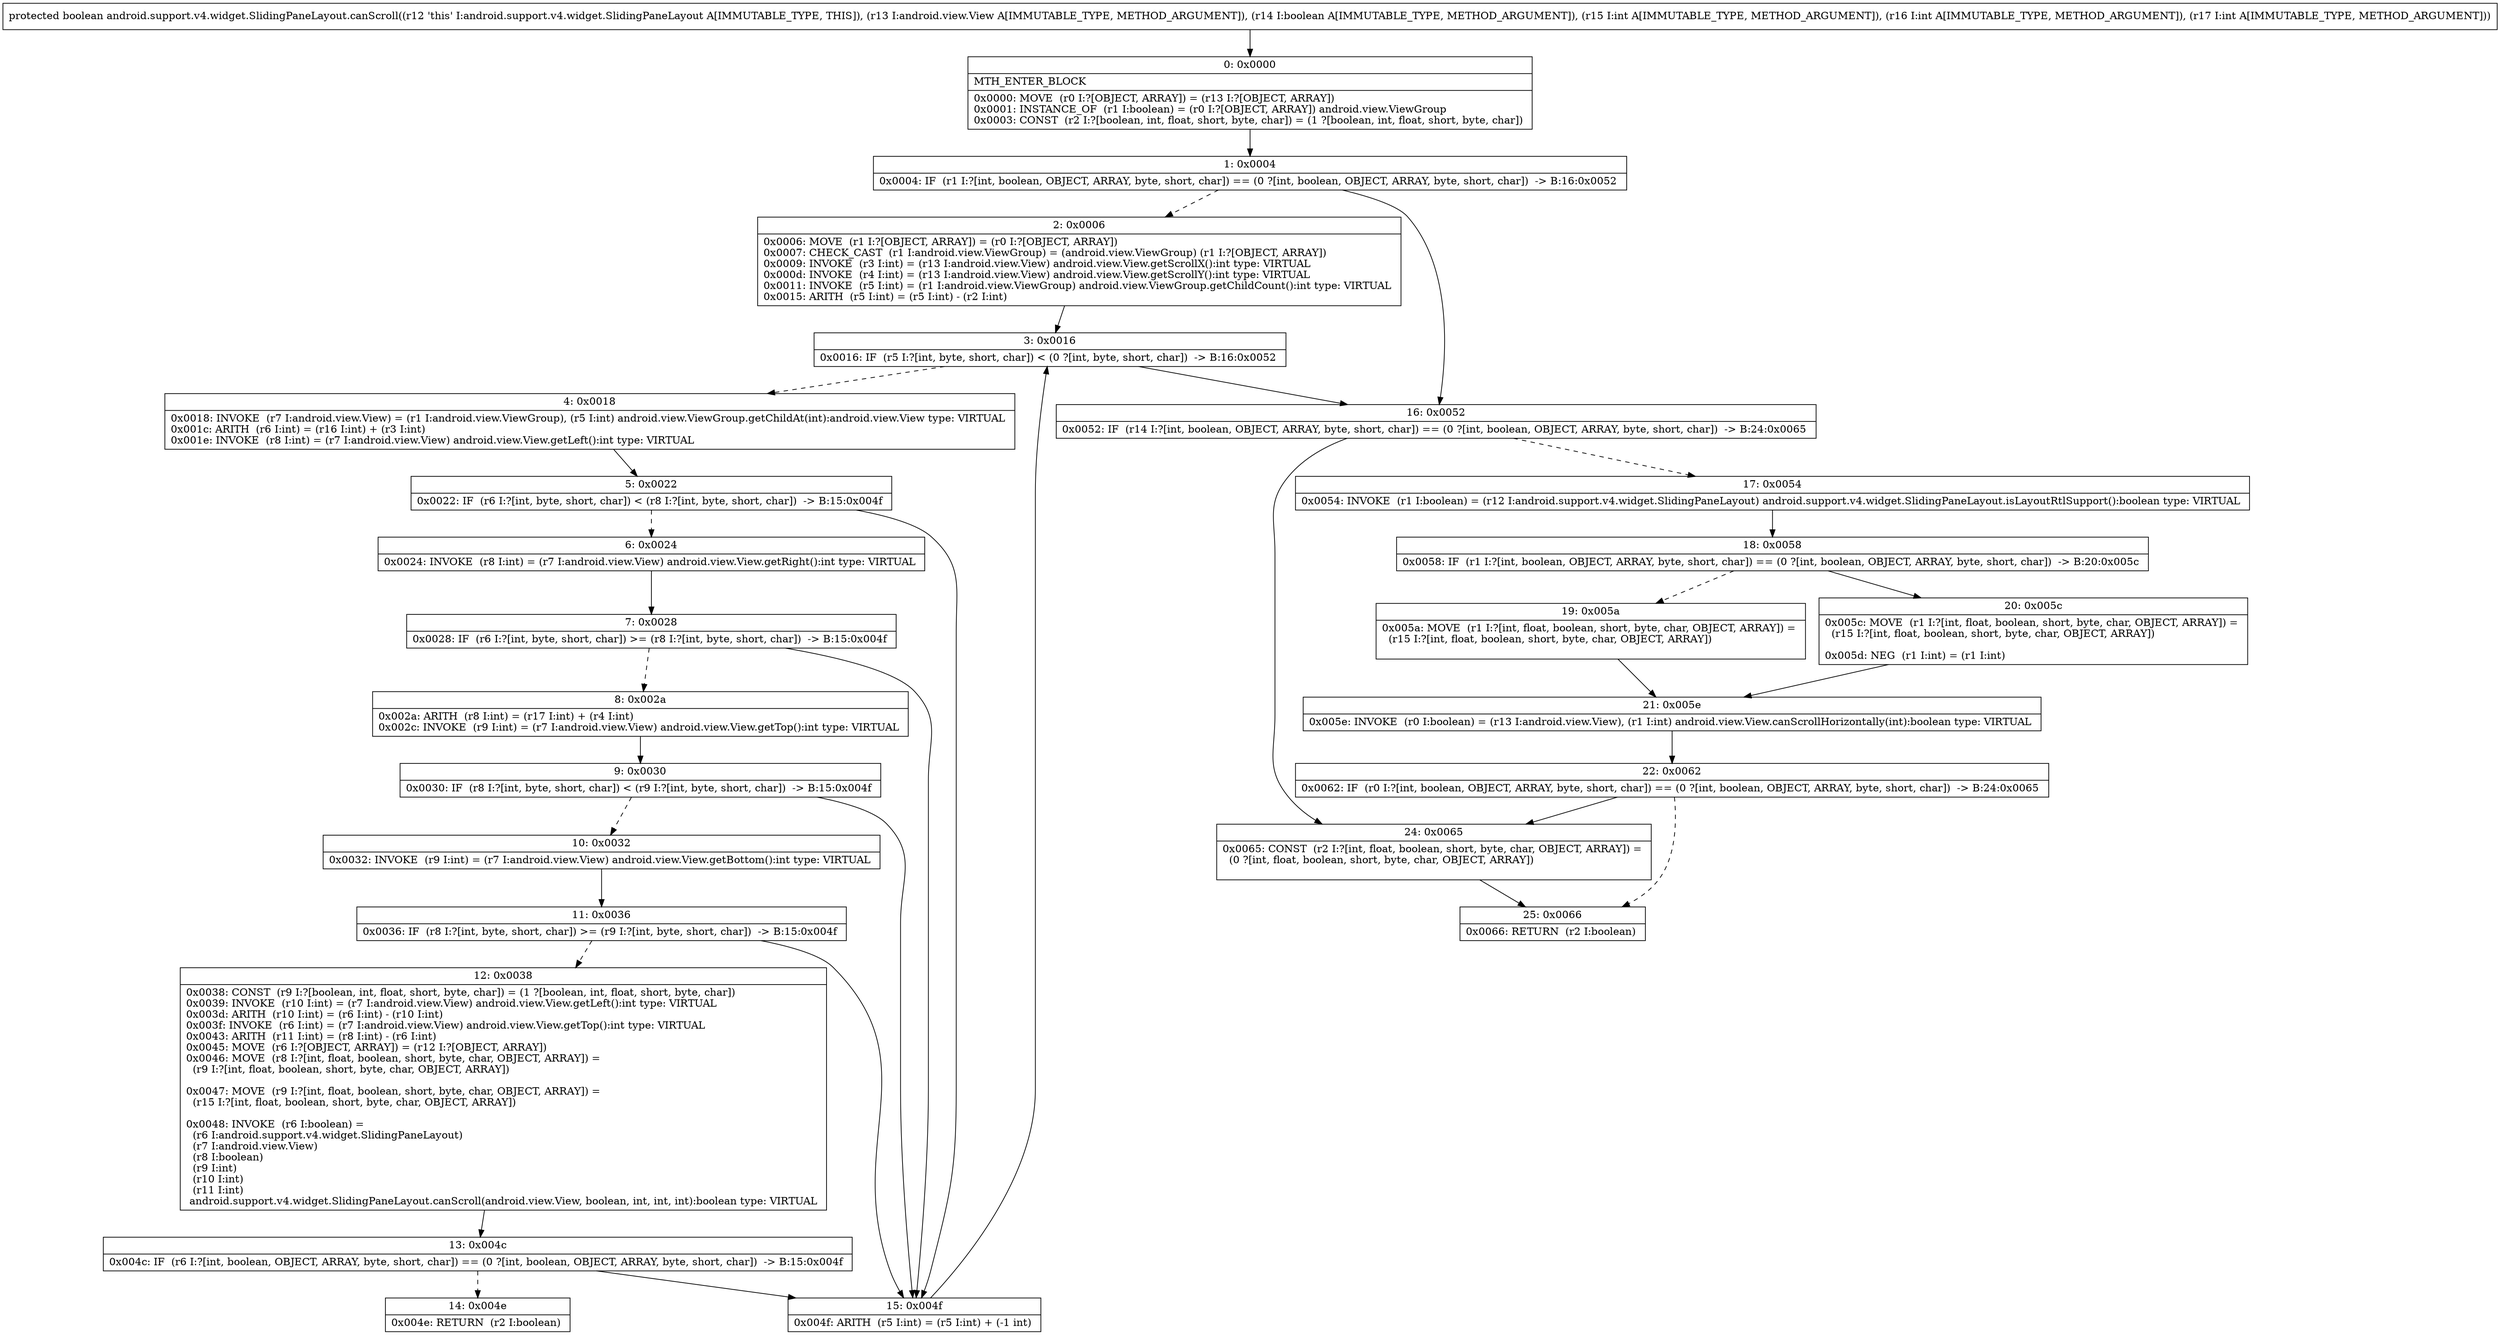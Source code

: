 digraph "CFG forandroid.support.v4.widget.SlidingPaneLayout.canScroll(Landroid\/view\/View;ZIII)Z" {
Node_0 [shape=record,label="{0\:\ 0x0000|MTH_ENTER_BLOCK\l|0x0000: MOVE  (r0 I:?[OBJECT, ARRAY]) = (r13 I:?[OBJECT, ARRAY]) \l0x0001: INSTANCE_OF  (r1 I:boolean) = (r0 I:?[OBJECT, ARRAY]) android.view.ViewGroup \l0x0003: CONST  (r2 I:?[boolean, int, float, short, byte, char]) = (1 ?[boolean, int, float, short, byte, char]) \l}"];
Node_1 [shape=record,label="{1\:\ 0x0004|0x0004: IF  (r1 I:?[int, boolean, OBJECT, ARRAY, byte, short, char]) == (0 ?[int, boolean, OBJECT, ARRAY, byte, short, char])  \-\> B:16:0x0052 \l}"];
Node_2 [shape=record,label="{2\:\ 0x0006|0x0006: MOVE  (r1 I:?[OBJECT, ARRAY]) = (r0 I:?[OBJECT, ARRAY]) \l0x0007: CHECK_CAST  (r1 I:android.view.ViewGroup) = (android.view.ViewGroup) (r1 I:?[OBJECT, ARRAY]) \l0x0009: INVOKE  (r3 I:int) = (r13 I:android.view.View) android.view.View.getScrollX():int type: VIRTUAL \l0x000d: INVOKE  (r4 I:int) = (r13 I:android.view.View) android.view.View.getScrollY():int type: VIRTUAL \l0x0011: INVOKE  (r5 I:int) = (r1 I:android.view.ViewGroup) android.view.ViewGroup.getChildCount():int type: VIRTUAL \l0x0015: ARITH  (r5 I:int) = (r5 I:int) \- (r2 I:int) \l}"];
Node_3 [shape=record,label="{3\:\ 0x0016|0x0016: IF  (r5 I:?[int, byte, short, char]) \< (0 ?[int, byte, short, char])  \-\> B:16:0x0052 \l}"];
Node_4 [shape=record,label="{4\:\ 0x0018|0x0018: INVOKE  (r7 I:android.view.View) = (r1 I:android.view.ViewGroup), (r5 I:int) android.view.ViewGroup.getChildAt(int):android.view.View type: VIRTUAL \l0x001c: ARITH  (r6 I:int) = (r16 I:int) + (r3 I:int) \l0x001e: INVOKE  (r8 I:int) = (r7 I:android.view.View) android.view.View.getLeft():int type: VIRTUAL \l}"];
Node_5 [shape=record,label="{5\:\ 0x0022|0x0022: IF  (r6 I:?[int, byte, short, char]) \< (r8 I:?[int, byte, short, char])  \-\> B:15:0x004f \l}"];
Node_6 [shape=record,label="{6\:\ 0x0024|0x0024: INVOKE  (r8 I:int) = (r7 I:android.view.View) android.view.View.getRight():int type: VIRTUAL \l}"];
Node_7 [shape=record,label="{7\:\ 0x0028|0x0028: IF  (r6 I:?[int, byte, short, char]) \>= (r8 I:?[int, byte, short, char])  \-\> B:15:0x004f \l}"];
Node_8 [shape=record,label="{8\:\ 0x002a|0x002a: ARITH  (r8 I:int) = (r17 I:int) + (r4 I:int) \l0x002c: INVOKE  (r9 I:int) = (r7 I:android.view.View) android.view.View.getTop():int type: VIRTUAL \l}"];
Node_9 [shape=record,label="{9\:\ 0x0030|0x0030: IF  (r8 I:?[int, byte, short, char]) \< (r9 I:?[int, byte, short, char])  \-\> B:15:0x004f \l}"];
Node_10 [shape=record,label="{10\:\ 0x0032|0x0032: INVOKE  (r9 I:int) = (r7 I:android.view.View) android.view.View.getBottom():int type: VIRTUAL \l}"];
Node_11 [shape=record,label="{11\:\ 0x0036|0x0036: IF  (r8 I:?[int, byte, short, char]) \>= (r9 I:?[int, byte, short, char])  \-\> B:15:0x004f \l}"];
Node_12 [shape=record,label="{12\:\ 0x0038|0x0038: CONST  (r9 I:?[boolean, int, float, short, byte, char]) = (1 ?[boolean, int, float, short, byte, char]) \l0x0039: INVOKE  (r10 I:int) = (r7 I:android.view.View) android.view.View.getLeft():int type: VIRTUAL \l0x003d: ARITH  (r10 I:int) = (r6 I:int) \- (r10 I:int) \l0x003f: INVOKE  (r6 I:int) = (r7 I:android.view.View) android.view.View.getTop():int type: VIRTUAL \l0x0043: ARITH  (r11 I:int) = (r8 I:int) \- (r6 I:int) \l0x0045: MOVE  (r6 I:?[OBJECT, ARRAY]) = (r12 I:?[OBJECT, ARRAY]) \l0x0046: MOVE  (r8 I:?[int, float, boolean, short, byte, char, OBJECT, ARRAY]) = \l  (r9 I:?[int, float, boolean, short, byte, char, OBJECT, ARRAY])\l \l0x0047: MOVE  (r9 I:?[int, float, boolean, short, byte, char, OBJECT, ARRAY]) = \l  (r15 I:?[int, float, boolean, short, byte, char, OBJECT, ARRAY])\l \l0x0048: INVOKE  (r6 I:boolean) = \l  (r6 I:android.support.v4.widget.SlidingPaneLayout)\l  (r7 I:android.view.View)\l  (r8 I:boolean)\l  (r9 I:int)\l  (r10 I:int)\l  (r11 I:int)\l android.support.v4.widget.SlidingPaneLayout.canScroll(android.view.View, boolean, int, int, int):boolean type: VIRTUAL \l}"];
Node_13 [shape=record,label="{13\:\ 0x004c|0x004c: IF  (r6 I:?[int, boolean, OBJECT, ARRAY, byte, short, char]) == (0 ?[int, boolean, OBJECT, ARRAY, byte, short, char])  \-\> B:15:0x004f \l}"];
Node_14 [shape=record,label="{14\:\ 0x004e|0x004e: RETURN  (r2 I:boolean) \l}"];
Node_15 [shape=record,label="{15\:\ 0x004f|0x004f: ARITH  (r5 I:int) = (r5 I:int) + (\-1 int) \l}"];
Node_16 [shape=record,label="{16\:\ 0x0052|0x0052: IF  (r14 I:?[int, boolean, OBJECT, ARRAY, byte, short, char]) == (0 ?[int, boolean, OBJECT, ARRAY, byte, short, char])  \-\> B:24:0x0065 \l}"];
Node_17 [shape=record,label="{17\:\ 0x0054|0x0054: INVOKE  (r1 I:boolean) = (r12 I:android.support.v4.widget.SlidingPaneLayout) android.support.v4.widget.SlidingPaneLayout.isLayoutRtlSupport():boolean type: VIRTUAL \l}"];
Node_18 [shape=record,label="{18\:\ 0x0058|0x0058: IF  (r1 I:?[int, boolean, OBJECT, ARRAY, byte, short, char]) == (0 ?[int, boolean, OBJECT, ARRAY, byte, short, char])  \-\> B:20:0x005c \l}"];
Node_19 [shape=record,label="{19\:\ 0x005a|0x005a: MOVE  (r1 I:?[int, float, boolean, short, byte, char, OBJECT, ARRAY]) = \l  (r15 I:?[int, float, boolean, short, byte, char, OBJECT, ARRAY])\l \l}"];
Node_20 [shape=record,label="{20\:\ 0x005c|0x005c: MOVE  (r1 I:?[int, float, boolean, short, byte, char, OBJECT, ARRAY]) = \l  (r15 I:?[int, float, boolean, short, byte, char, OBJECT, ARRAY])\l \l0x005d: NEG  (r1 I:int) = (r1 I:int) \l}"];
Node_21 [shape=record,label="{21\:\ 0x005e|0x005e: INVOKE  (r0 I:boolean) = (r13 I:android.view.View), (r1 I:int) android.view.View.canScrollHorizontally(int):boolean type: VIRTUAL \l}"];
Node_22 [shape=record,label="{22\:\ 0x0062|0x0062: IF  (r0 I:?[int, boolean, OBJECT, ARRAY, byte, short, char]) == (0 ?[int, boolean, OBJECT, ARRAY, byte, short, char])  \-\> B:24:0x0065 \l}"];
Node_24 [shape=record,label="{24\:\ 0x0065|0x0065: CONST  (r2 I:?[int, float, boolean, short, byte, char, OBJECT, ARRAY]) = \l  (0 ?[int, float, boolean, short, byte, char, OBJECT, ARRAY])\l \l}"];
Node_25 [shape=record,label="{25\:\ 0x0066|0x0066: RETURN  (r2 I:boolean) \l}"];
MethodNode[shape=record,label="{protected boolean android.support.v4.widget.SlidingPaneLayout.canScroll((r12 'this' I:android.support.v4.widget.SlidingPaneLayout A[IMMUTABLE_TYPE, THIS]), (r13 I:android.view.View A[IMMUTABLE_TYPE, METHOD_ARGUMENT]), (r14 I:boolean A[IMMUTABLE_TYPE, METHOD_ARGUMENT]), (r15 I:int A[IMMUTABLE_TYPE, METHOD_ARGUMENT]), (r16 I:int A[IMMUTABLE_TYPE, METHOD_ARGUMENT]), (r17 I:int A[IMMUTABLE_TYPE, METHOD_ARGUMENT])) }"];
MethodNode -> Node_0;
Node_0 -> Node_1;
Node_1 -> Node_2[style=dashed];
Node_1 -> Node_16;
Node_2 -> Node_3;
Node_3 -> Node_4[style=dashed];
Node_3 -> Node_16;
Node_4 -> Node_5;
Node_5 -> Node_6[style=dashed];
Node_5 -> Node_15;
Node_6 -> Node_7;
Node_7 -> Node_8[style=dashed];
Node_7 -> Node_15;
Node_8 -> Node_9;
Node_9 -> Node_10[style=dashed];
Node_9 -> Node_15;
Node_10 -> Node_11;
Node_11 -> Node_12[style=dashed];
Node_11 -> Node_15;
Node_12 -> Node_13;
Node_13 -> Node_14[style=dashed];
Node_13 -> Node_15;
Node_15 -> Node_3;
Node_16 -> Node_17[style=dashed];
Node_16 -> Node_24;
Node_17 -> Node_18;
Node_18 -> Node_19[style=dashed];
Node_18 -> Node_20;
Node_19 -> Node_21;
Node_20 -> Node_21;
Node_21 -> Node_22;
Node_22 -> Node_24;
Node_22 -> Node_25[style=dashed];
Node_24 -> Node_25;
}

